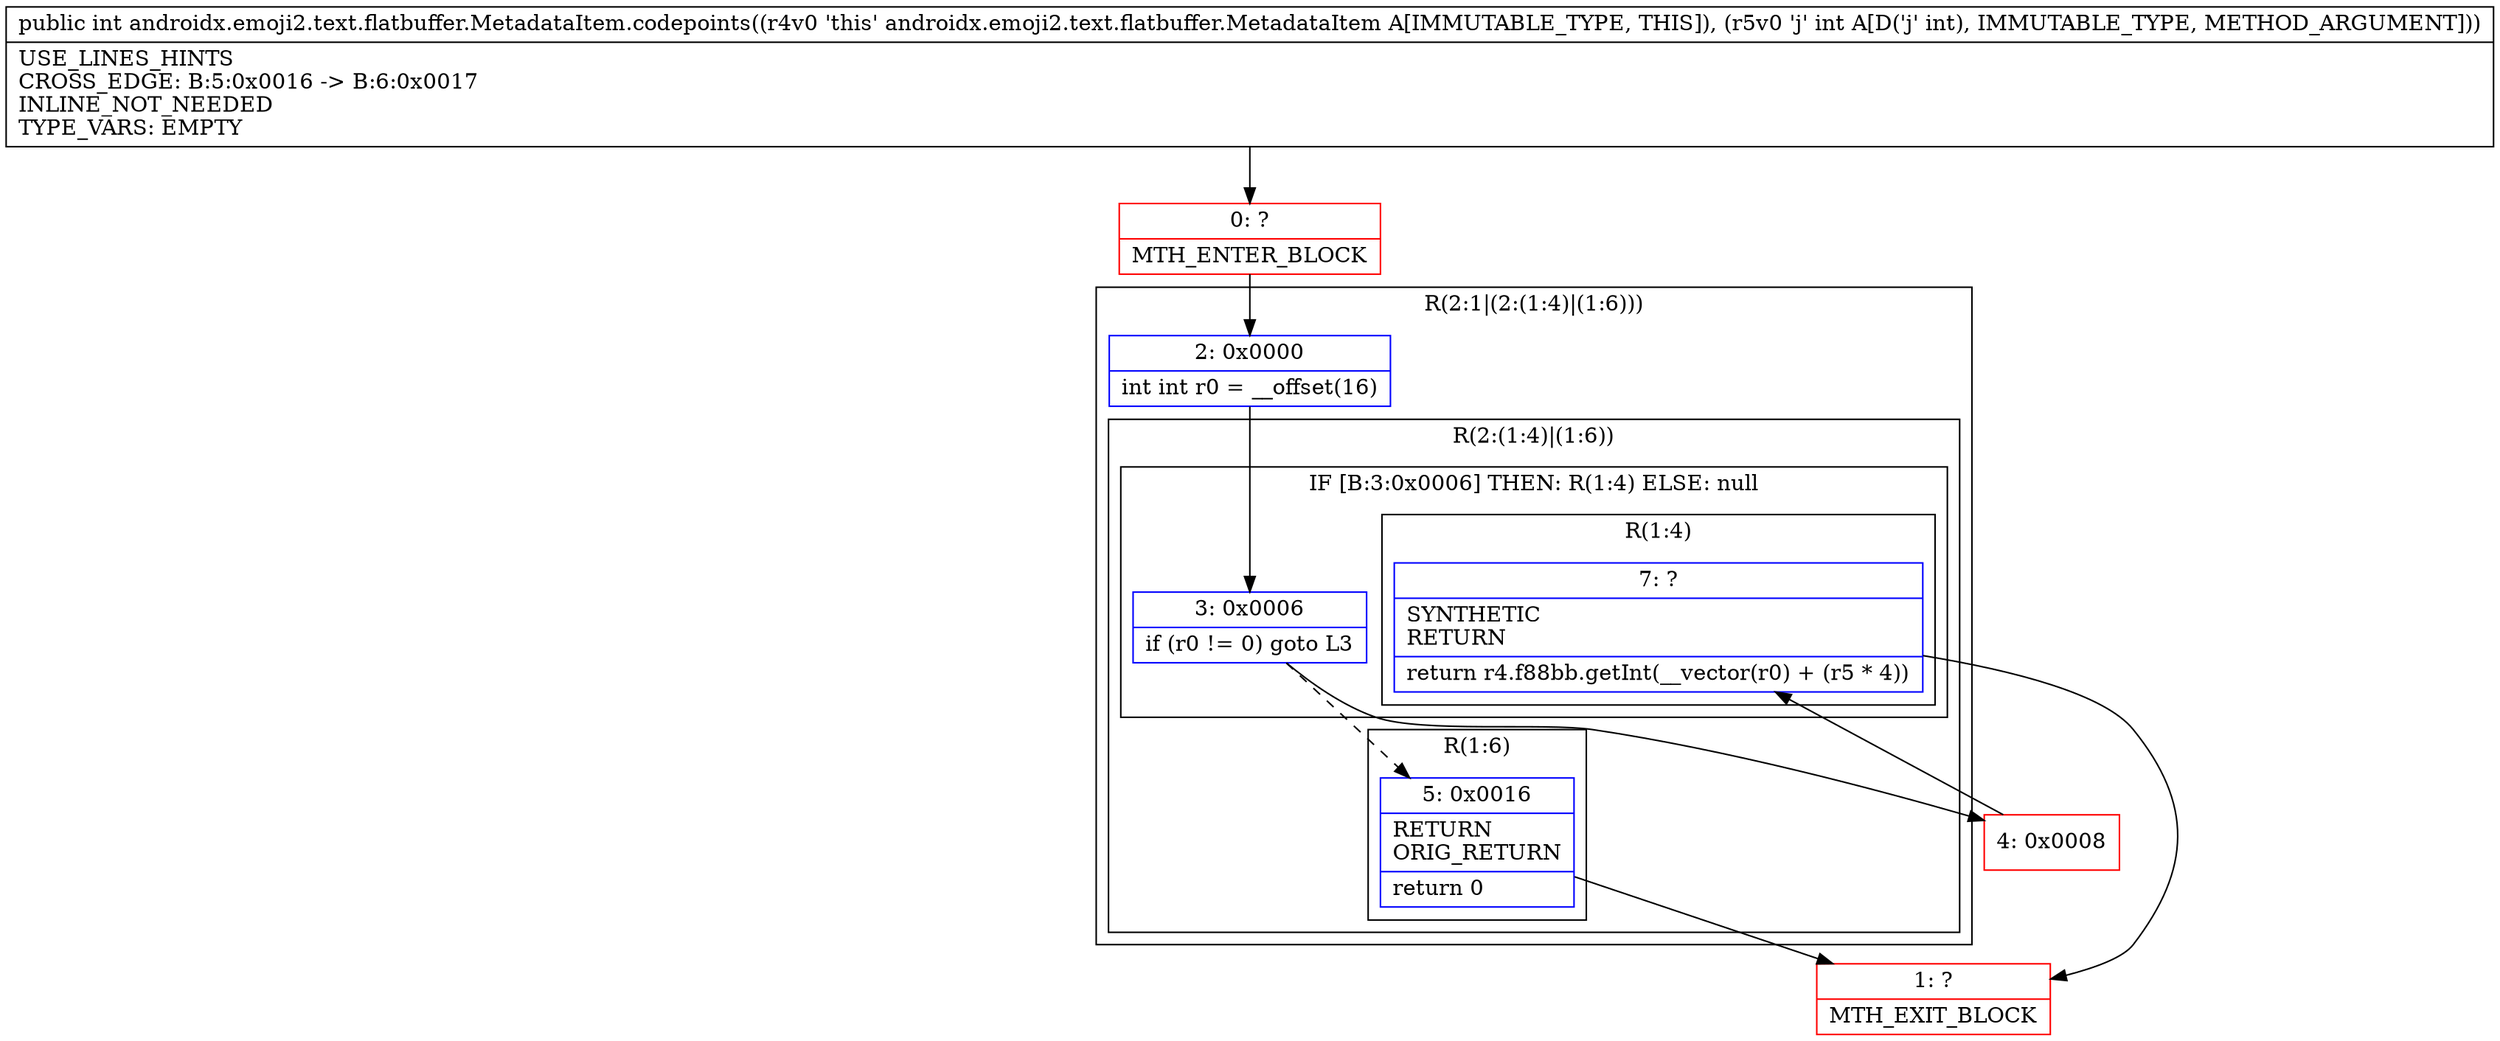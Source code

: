 digraph "CFG forandroidx.emoji2.text.flatbuffer.MetadataItem.codepoints(I)I" {
subgraph cluster_Region_876409011 {
label = "R(2:1|(2:(1:4)|(1:6)))";
node [shape=record,color=blue];
Node_2 [shape=record,label="{2\:\ 0x0000|int int r0 = __offset(16)\l}"];
subgraph cluster_Region_110755772 {
label = "R(2:(1:4)|(1:6))";
node [shape=record,color=blue];
subgraph cluster_IfRegion_1522899026 {
label = "IF [B:3:0x0006] THEN: R(1:4) ELSE: null";
node [shape=record,color=blue];
Node_3 [shape=record,label="{3\:\ 0x0006|if (r0 != 0) goto L3\l}"];
subgraph cluster_Region_1537589710 {
label = "R(1:4)";
node [shape=record,color=blue];
Node_7 [shape=record,label="{7\:\ ?|SYNTHETIC\lRETURN\l|return r4.f88bb.getInt(__vector(r0) + (r5 * 4))\l}"];
}
}
subgraph cluster_Region_760536071 {
label = "R(1:6)";
node [shape=record,color=blue];
Node_5 [shape=record,label="{5\:\ 0x0016|RETURN\lORIG_RETURN\l|return 0\l}"];
}
}
}
Node_0 [shape=record,color=red,label="{0\:\ ?|MTH_ENTER_BLOCK\l}"];
Node_4 [shape=record,color=red,label="{4\:\ 0x0008}"];
Node_1 [shape=record,color=red,label="{1\:\ ?|MTH_EXIT_BLOCK\l}"];
MethodNode[shape=record,label="{public int androidx.emoji2.text.flatbuffer.MetadataItem.codepoints((r4v0 'this' androidx.emoji2.text.flatbuffer.MetadataItem A[IMMUTABLE_TYPE, THIS]), (r5v0 'j' int A[D('j' int), IMMUTABLE_TYPE, METHOD_ARGUMENT]))  | USE_LINES_HINTS\lCROSS_EDGE: B:5:0x0016 \-\> B:6:0x0017\lINLINE_NOT_NEEDED\lTYPE_VARS: EMPTY\l}"];
MethodNode -> Node_0;Node_2 -> Node_3;
Node_3 -> Node_4;
Node_3 -> Node_5[style=dashed];
Node_7 -> Node_1;
Node_5 -> Node_1;
Node_0 -> Node_2;
Node_4 -> Node_7;
}

